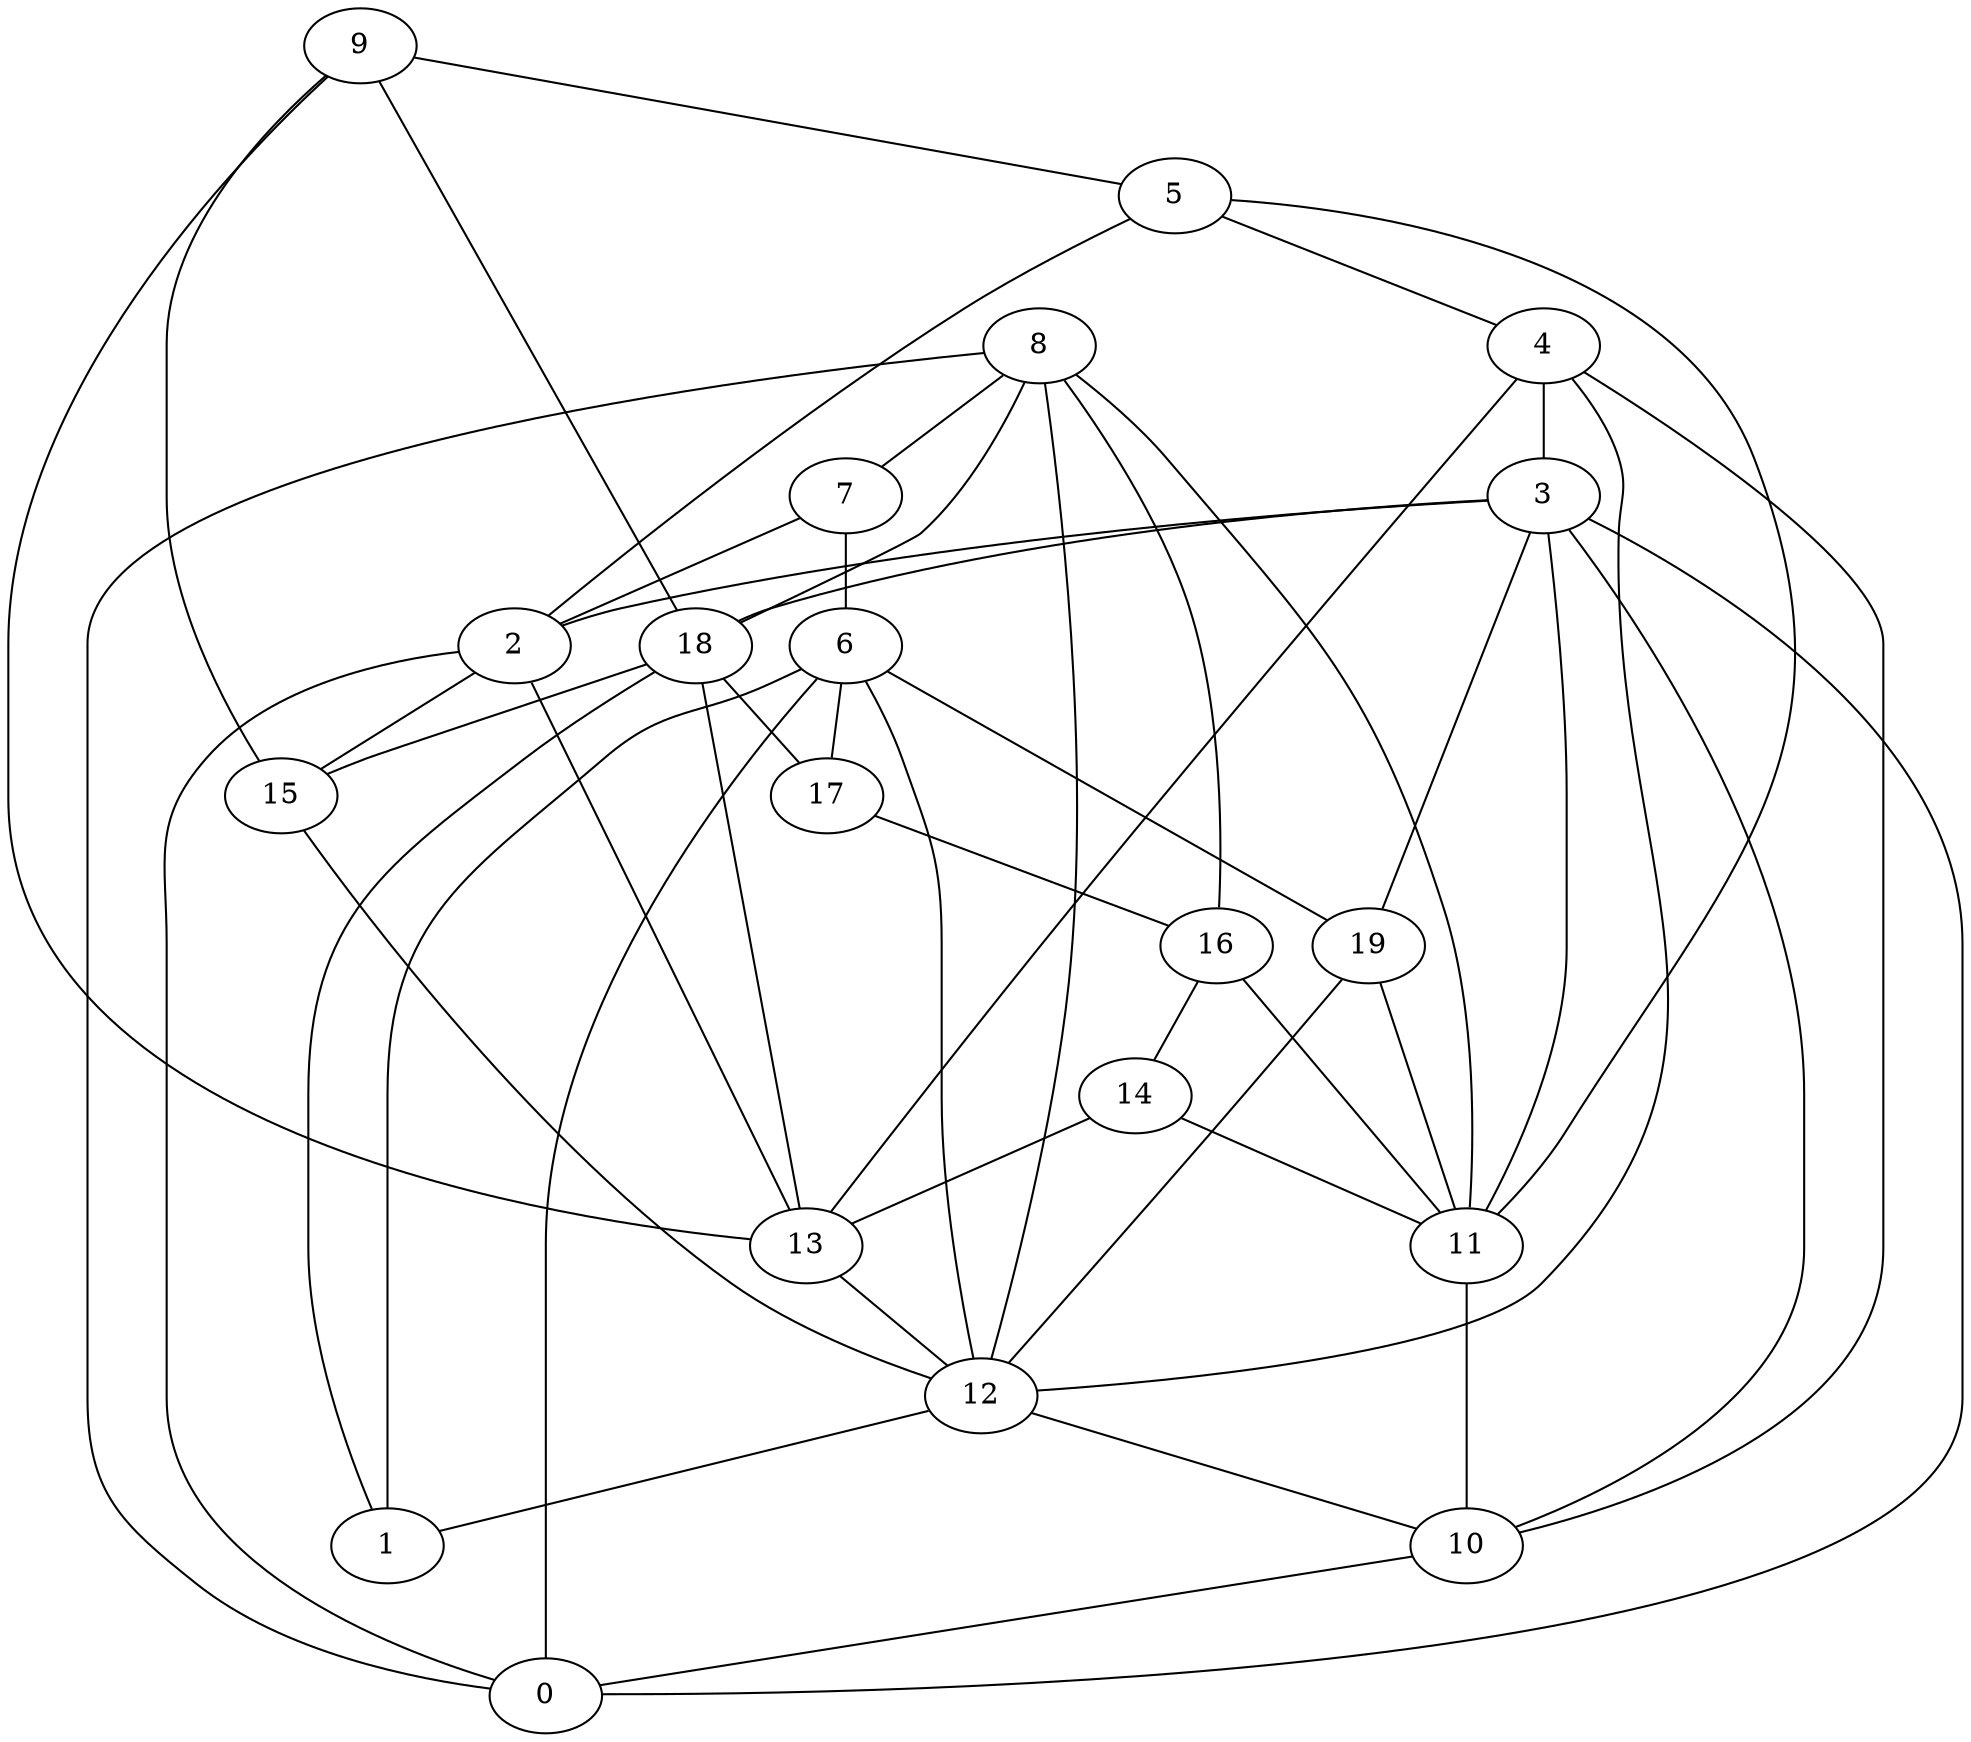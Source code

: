 digraph GG_graph {

subgraph G_graph {
edge [color = black]
"6" -> "12" [dir = none]
"6" -> "0" [dir = none]
"6" -> "1" [dir = none]
"6" -> "17" [dir = none]
"19" -> "12" [dir = none]
"19" -> "11" [dir = none]
"10" -> "0" [dir = none]
"9" -> "13" [dir = none]
"9" -> "15" [dir = none]
"14" -> "11" [dir = none]
"8" -> "0" [dir = none]
"8" -> "16" [dir = none]
"8" -> "12" [dir = none]
"8" -> "11" [dir = none]
"8" -> "18" [dir = none]
"4" -> "13" [dir = none]
"4" -> "3" [dir = none]
"4" -> "12" [dir = none]
"16" -> "11" [dir = none]
"16" -> "14" [dir = none]
"3" -> "11" [dir = none]
"3" -> "18" [dir = none]
"3" -> "19" [dir = none]
"3" -> "2" [dir = none]
"3" -> "10" [dir = none]
"3" -> "0" [dir = none]
"5" -> "11" [dir = none]
"5" -> "4" [dir = none]
"18" -> "17" [dir = none]
"18" -> "1" [dir = none]
"18" -> "13" [dir = none]
"2" -> "15" [dir = none]
"2" -> "0" [dir = none]
"2" -> "13" [dir = none]
"15" -> "12" [dir = none]
"13" -> "12" [dir = none]
"7" -> "6" [dir = none]
"7" -> "2" [dir = none]
"12" -> "10" [dir = none]
"11" -> "10" [dir = none]
"12" -> "1" [dir = none]
"9" -> "5" [dir = none]
"18" -> "15" [dir = none]
"9" -> "18" [dir = none]
"17" -> "16" [dir = none]
"4" -> "10" [dir = none]
"6" -> "19" [dir = none]
"14" -> "13" [dir = none]
"8" -> "7" [dir = none]
"5" -> "2" [dir = none]
}

}
